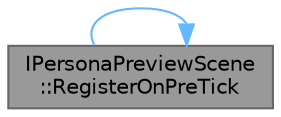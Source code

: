 digraph "IPersonaPreviewScene::RegisterOnPreTick"
{
 // INTERACTIVE_SVG=YES
 // LATEX_PDF_SIZE
  bgcolor="transparent";
  edge [fontname=Helvetica,fontsize=10,labelfontname=Helvetica,labelfontsize=10];
  node [fontname=Helvetica,fontsize=10,shape=box,height=0.2,width=0.4];
  rankdir="LR";
  Node1 [id="Node000001",label="IPersonaPreviewScene\l::RegisterOnPreTick",height=0.2,width=0.4,color="gray40", fillcolor="grey60", style="filled", fontcolor="black",tooltip="Register a callback for just before the preview scene is ticked."];
  Node1 -> Node1 [id="edge1_Node000001_Node000001",color="steelblue1",style="solid",tooltip=" "];
}
